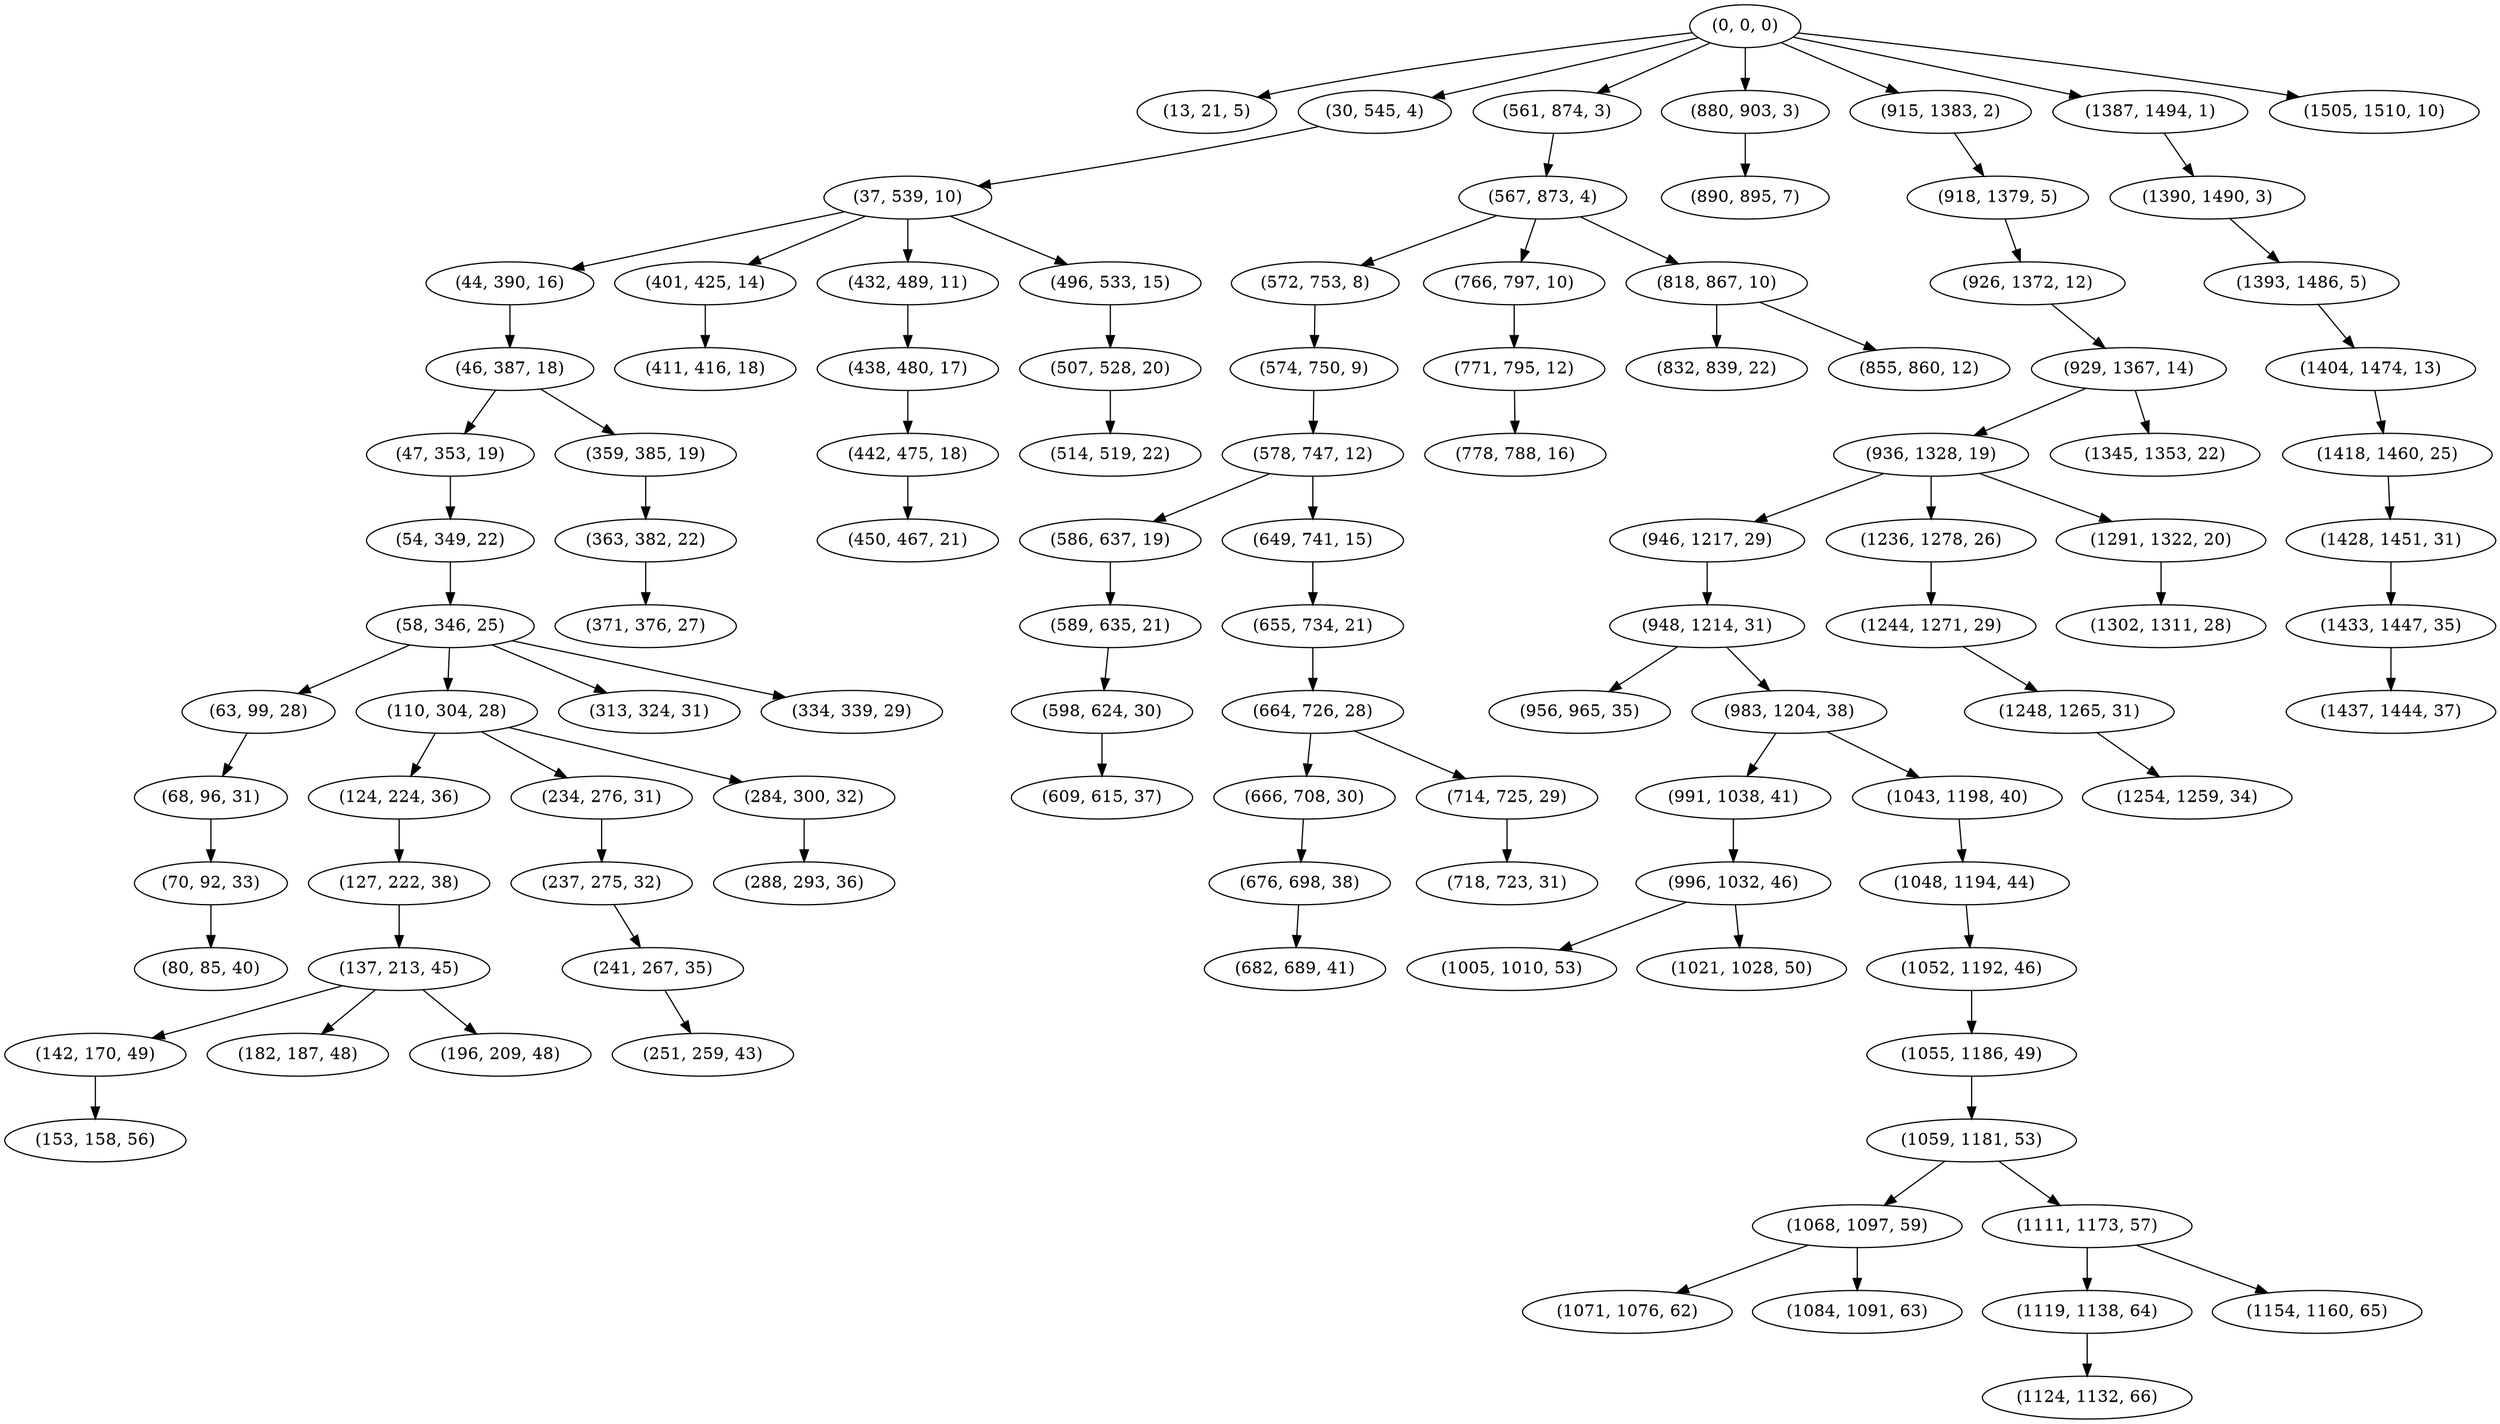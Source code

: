 digraph tree {
    "(0, 0, 0)";
    "(13, 21, 5)";
    "(30, 545, 4)";
    "(37, 539, 10)";
    "(44, 390, 16)";
    "(46, 387, 18)";
    "(47, 353, 19)";
    "(54, 349, 22)";
    "(58, 346, 25)";
    "(63, 99, 28)";
    "(68, 96, 31)";
    "(70, 92, 33)";
    "(80, 85, 40)";
    "(110, 304, 28)";
    "(124, 224, 36)";
    "(127, 222, 38)";
    "(137, 213, 45)";
    "(142, 170, 49)";
    "(153, 158, 56)";
    "(182, 187, 48)";
    "(196, 209, 48)";
    "(234, 276, 31)";
    "(237, 275, 32)";
    "(241, 267, 35)";
    "(251, 259, 43)";
    "(284, 300, 32)";
    "(288, 293, 36)";
    "(313, 324, 31)";
    "(334, 339, 29)";
    "(359, 385, 19)";
    "(363, 382, 22)";
    "(371, 376, 27)";
    "(401, 425, 14)";
    "(411, 416, 18)";
    "(432, 489, 11)";
    "(438, 480, 17)";
    "(442, 475, 18)";
    "(450, 467, 21)";
    "(496, 533, 15)";
    "(507, 528, 20)";
    "(514, 519, 22)";
    "(561, 874, 3)";
    "(567, 873, 4)";
    "(572, 753, 8)";
    "(574, 750, 9)";
    "(578, 747, 12)";
    "(586, 637, 19)";
    "(589, 635, 21)";
    "(598, 624, 30)";
    "(609, 615, 37)";
    "(649, 741, 15)";
    "(655, 734, 21)";
    "(664, 726, 28)";
    "(666, 708, 30)";
    "(676, 698, 38)";
    "(682, 689, 41)";
    "(714, 725, 29)";
    "(718, 723, 31)";
    "(766, 797, 10)";
    "(771, 795, 12)";
    "(778, 788, 16)";
    "(818, 867, 10)";
    "(832, 839, 22)";
    "(855, 860, 12)";
    "(880, 903, 3)";
    "(890, 895, 7)";
    "(915, 1383, 2)";
    "(918, 1379, 5)";
    "(926, 1372, 12)";
    "(929, 1367, 14)";
    "(936, 1328, 19)";
    "(946, 1217, 29)";
    "(948, 1214, 31)";
    "(956, 965, 35)";
    "(983, 1204, 38)";
    "(991, 1038, 41)";
    "(996, 1032, 46)";
    "(1005, 1010, 53)";
    "(1021, 1028, 50)";
    "(1043, 1198, 40)";
    "(1048, 1194, 44)";
    "(1052, 1192, 46)";
    "(1055, 1186, 49)";
    "(1059, 1181, 53)";
    "(1068, 1097, 59)";
    "(1071, 1076, 62)";
    "(1084, 1091, 63)";
    "(1111, 1173, 57)";
    "(1119, 1138, 64)";
    "(1124, 1132, 66)";
    "(1154, 1160, 65)";
    "(1236, 1278, 26)";
    "(1244, 1271, 29)";
    "(1248, 1265, 31)";
    "(1254, 1259, 34)";
    "(1291, 1322, 20)";
    "(1302, 1311, 28)";
    "(1345, 1353, 22)";
    "(1387, 1494, 1)";
    "(1390, 1490, 3)";
    "(1393, 1486, 5)";
    "(1404, 1474, 13)";
    "(1418, 1460, 25)";
    "(1428, 1451, 31)";
    "(1433, 1447, 35)";
    "(1437, 1444, 37)";
    "(1505, 1510, 10)";
    "(0, 0, 0)" -> "(13, 21, 5)";
    "(0, 0, 0)" -> "(30, 545, 4)";
    "(0, 0, 0)" -> "(561, 874, 3)";
    "(0, 0, 0)" -> "(880, 903, 3)";
    "(0, 0, 0)" -> "(915, 1383, 2)";
    "(0, 0, 0)" -> "(1387, 1494, 1)";
    "(0, 0, 0)" -> "(1505, 1510, 10)";
    "(30, 545, 4)" -> "(37, 539, 10)";
    "(37, 539, 10)" -> "(44, 390, 16)";
    "(37, 539, 10)" -> "(401, 425, 14)";
    "(37, 539, 10)" -> "(432, 489, 11)";
    "(37, 539, 10)" -> "(496, 533, 15)";
    "(44, 390, 16)" -> "(46, 387, 18)";
    "(46, 387, 18)" -> "(47, 353, 19)";
    "(46, 387, 18)" -> "(359, 385, 19)";
    "(47, 353, 19)" -> "(54, 349, 22)";
    "(54, 349, 22)" -> "(58, 346, 25)";
    "(58, 346, 25)" -> "(63, 99, 28)";
    "(58, 346, 25)" -> "(110, 304, 28)";
    "(58, 346, 25)" -> "(313, 324, 31)";
    "(58, 346, 25)" -> "(334, 339, 29)";
    "(63, 99, 28)" -> "(68, 96, 31)";
    "(68, 96, 31)" -> "(70, 92, 33)";
    "(70, 92, 33)" -> "(80, 85, 40)";
    "(110, 304, 28)" -> "(124, 224, 36)";
    "(110, 304, 28)" -> "(234, 276, 31)";
    "(110, 304, 28)" -> "(284, 300, 32)";
    "(124, 224, 36)" -> "(127, 222, 38)";
    "(127, 222, 38)" -> "(137, 213, 45)";
    "(137, 213, 45)" -> "(142, 170, 49)";
    "(137, 213, 45)" -> "(182, 187, 48)";
    "(137, 213, 45)" -> "(196, 209, 48)";
    "(142, 170, 49)" -> "(153, 158, 56)";
    "(234, 276, 31)" -> "(237, 275, 32)";
    "(237, 275, 32)" -> "(241, 267, 35)";
    "(241, 267, 35)" -> "(251, 259, 43)";
    "(284, 300, 32)" -> "(288, 293, 36)";
    "(359, 385, 19)" -> "(363, 382, 22)";
    "(363, 382, 22)" -> "(371, 376, 27)";
    "(401, 425, 14)" -> "(411, 416, 18)";
    "(432, 489, 11)" -> "(438, 480, 17)";
    "(438, 480, 17)" -> "(442, 475, 18)";
    "(442, 475, 18)" -> "(450, 467, 21)";
    "(496, 533, 15)" -> "(507, 528, 20)";
    "(507, 528, 20)" -> "(514, 519, 22)";
    "(561, 874, 3)" -> "(567, 873, 4)";
    "(567, 873, 4)" -> "(572, 753, 8)";
    "(567, 873, 4)" -> "(766, 797, 10)";
    "(567, 873, 4)" -> "(818, 867, 10)";
    "(572, 753, 8)" -> "(574, 750, 9)";
    "(574, 750, 9)" -> "(578, 747, 12)";
    "(578, 747, 12)" -> "(586, 637, 19)";
    "(578, 747, 12)" -> "(649, 741, 15)";
    "(586, 637, 19)" -> "(589, 635, 21)";
    "(589, 635, 21)" -> "(598, 624, 30)";
    "(598, 624, 30)" -> "(609, 615, 37)";
    "(649, 741, 15)" -> "(655, 734, 21)";
    "(655, 734, 21)" -> "(664, 726, 28)";
    "(664, 726, 28)" -> "(666, 708, 30)";
    "(664, 726, 28)" -> "(714, 725, 29)";
    "(666, 708, 30)" -> "(676, 698, 38)";
    "(676, 698, 38)" -> "(682, 689, 41)";
    "(714, 725, 29)" -> "(718, 723, 31)";
    "(766, 797, 10)" -> "(771, 795, 12)";
    "(771, 795, 12)" -> "(778, 788, 16)";
    "(818, 867, 10)" -> "(832, 839, 22)";
    "(818, 867, 10)" -> "(855, 860, 12)";
    "(880, 903, 3)" -> "(890, 895, 7)";
    "(915, 1383, 2)" -> "(918, 1379, 5)";
    "(918, 1379, 5)" -> "(926, 1372, 12)";
    "(926, 1372, 12)" -> "(929, 1367, 14)";
    "(929, 1367, 14)" -> "(936, 1328, 19)";
    "(929, 1367, 14)" -> "(1345, 1353, 22)";
    "(936, 1328, 19)" -> "(946, 1217, 29)";
    "(936, 1328, 19)" -> "(1236, 1278, 26)";
    "(936, 1328, 19)" -> "(1291, 1322, 20)";
    "(946, 1217, 29)" -> "(948, 1214, 31)";
    "(948, 1214, 31)" -> "(956, 965, 35)";
    "(948, 1214, 31)" -> "(983, 1204, 38)";
    "(983, 1204, 38)" -> "(991, 1038, 41)";
    "(983, 1204, 38)" -> "(1043, 1198, 40)";
    "(991, 1038, 41)" -> "(996, 1032, 46)";
    "(996, 1032, 46)" -> "(1005, 1010, 53)";
    "(996, 1032, 46)" -> "(1021, 1028, 50)";
    "(1043, 1198, 40)" -> "(1048, 1194, 44)";
    "(1048, 1194, 44)" -> "(1052, 1192, 46)";
    "(1052, 1192, 46)" -> "(1055, 1186, 49)";
    "(1055, 1186, 49)" -> "(1059, 1181, 53)";
    "(1059, 1181, 53)" -> "(1068, 1097, 59)";
    "(1059, 1181, 53)" -> "(1111, 1173, 57)";
    "(1068, 1097, 59)" -> "(1071, 1076, 62)";
    "(1068, 1097, 59)" -> "(1084, 1091, 63)";
    "(1111, 1173, 57)" -> "(1119, 1138, 64)";
    "(1111, 1173, 57)" -> "(1154, 1160, 65)";
    "(1119, 1138, 64)" -> "(1124, 1132, 66)";
    "(1236, 1278, 26)" -> "(1244, 1271, 29)";
    "(1244, 1271, 29)" -> "(1248, 1265, 31)";
    "(1248, 1265, 31)" -> "(1254, 1259, 34)";
    "(1291, 1322, 20)" -> "(1302, 1311, 28)";
    "(1387, 1494, 1)" -> "(1390, 1490, 3)";
    "(1390, 1490, 3)" -> "(1393, 1486, 5)";
    "(1393, 1486, 5)" -> "(1404, 1474, 13)";
    "(1404, 1474, 13)" -> "(1418, 1460, 25)";
    "(1418, 1460, 25)" -> "(1428, 1451, 31)";
    "(1428, 1451, 31)" -> "(1433, 1447, 35)";
    "(1433, 1447, 35)" -> "(1437, 1444, 37)";
}
